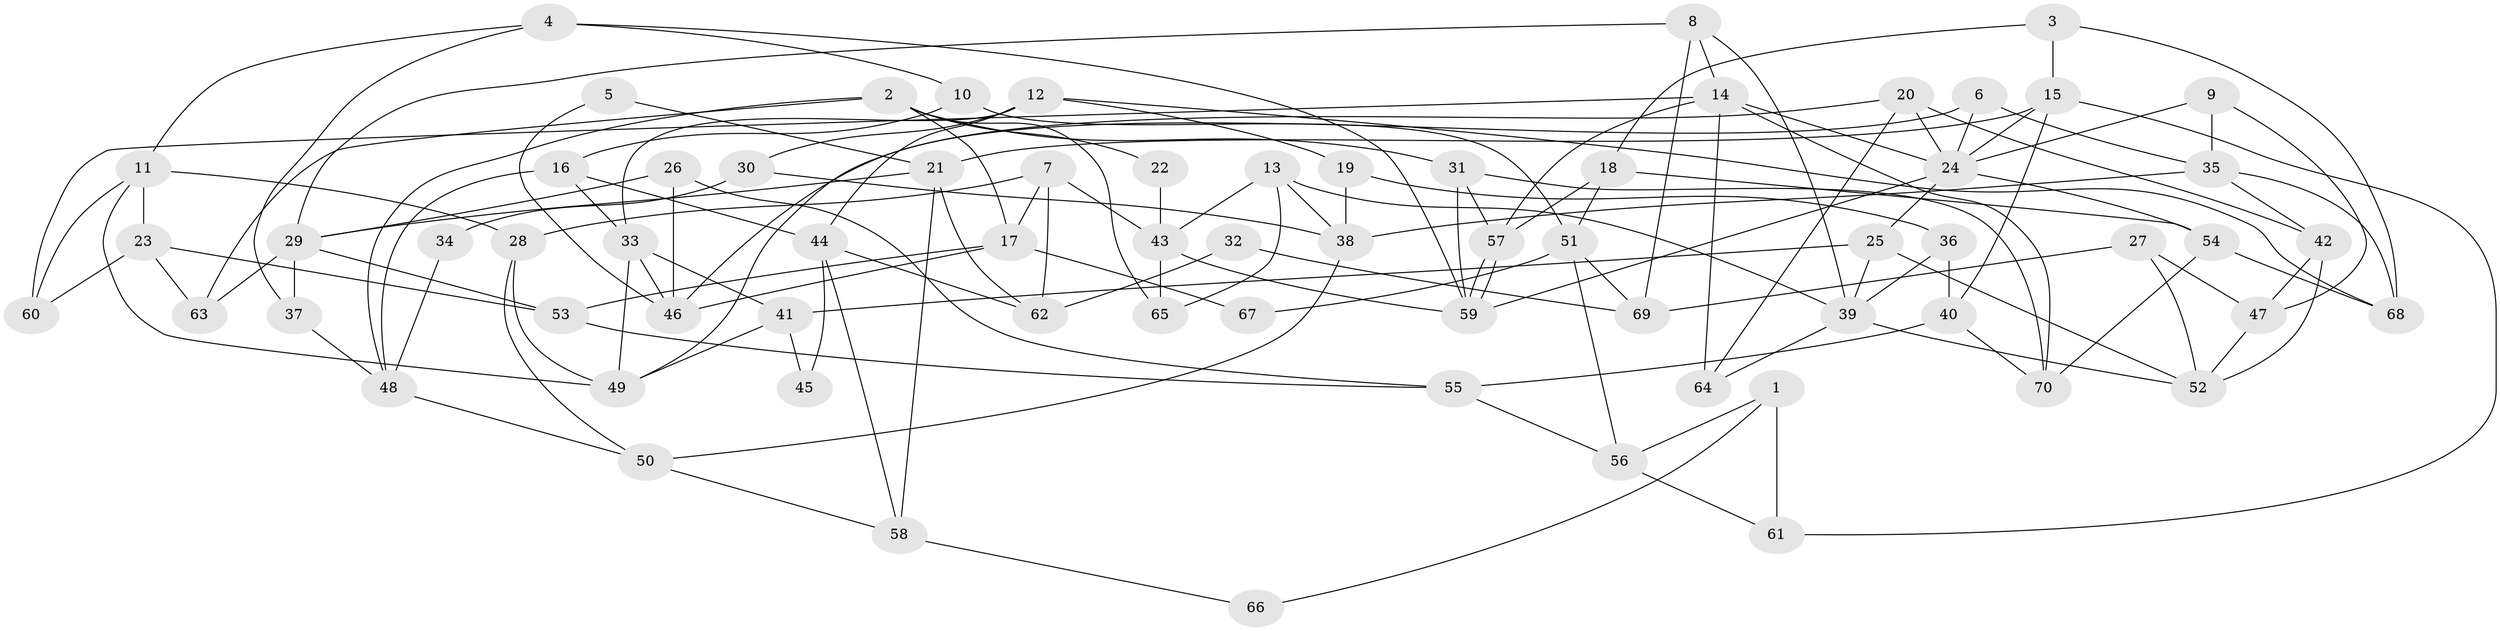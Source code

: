 // Generated by graph-tools (version 1.1) at 2025/36/03/09/25 02:36:26]
// undirected, 70 vertices, 140 edges
graph export_dot {
graph [start="1"]
  node [color=gray90,style=filled];
  1;
  2;
  3;
  4;
  5;
  6;
  7;
  8;
  9;
  10;
  11;
  12;
  13;
  14;
  15;
  16;
  17;
  18;
  19;
  20;
  21;
  22;
  23;
  24;
  25;
  26;
  27;
  28;
  29;
  30;
  31;
  32;
  33;
  34;
  35;
  36;
  37;
  38;
  39;
  40;
  41;
  42;
  43;
  44;
  45;
  46;
  47;
  48;
  49;
  50;
  51;
  52;
  53;
  54;
  55;
  56;
  57;
  58;
  59;
  60;
  61;
  62;
  63;
  64;
  65;
  66;
  67;
  68;
  69;
  70;
  1 -- 61;
  1 -- 56;
  1 -- 66;
  2 -- 17;
  2 -- 63;
  2 -- 22;
  2 -- 31;
  2 -- 48;
  2 -- 65;
  3 -- 15;
  3 -- 18;
  3 -- 68;
  4 -- 11;
  4 -- 59;
  4 -- 10;
  4 -- 37;
  5 -- 21;
  5 -- 46;
  6 -- 24;
  6 -- 35;
  6 -- 46;
  7 -- 43;
  7 -- 17;
  7 -- 28;
  7 -- 62;
  8 -- 39;
  8 -- 29;
  8 -- 14;
  8 -- 69;
  9 -- 47;
  9 -- 24;
  9 -- 35;
  10 -- 51;
  10 -- 16;
  11 -- 49;
  11 -- 28;
  11 -- 23;
  11 -- 60;
  12 -- 68;
  12 -- 33;
  12 -- 19;
  12 -- 30;
  12 -- 44;
  13 -- 65;
  13 -- 38;
  13 -- 39;
  13 -- 43;
  14 -- 70;
  14 -- 24;
  14 -- 57;
  14 -- 60;
  14 -- 64;
  15 -- 24;
  15 -- 21;
  15 -- 40;
  15 -- 61;
  16 -- 48;
  16 -- 33;
  16 -- 44;
  17 -- 46;
  17 -- 53;
  17 -- 67;
  18 -- 57;
  18 -- 54;
  18 -- 51;
  19 -- 36;
  19 -- 38;
  20 -- 64;
  20 -- 24;
  20 -- 42;
  20 -- 49;
  21 -- 29;
  21 -- 62;
  21 -- 58;
  22 -- 43;
  23 -- 60;
  23 -- 53;
  23 -- 63;
  24 -- 59;
  24 -- 25;
  24 -- 54;
  25 -- 39;
  25 -- 41;
  25 -- 52;
  26 -- 55;
  26 -- 46;
  26 -- 29;
  27 -- 47;
  27 -- 52;
  27 -- 69;
  28 -- 49;
  28 -- 50;
  29 -- 37;
  29 -- 53;
  29 -- 63;
  30 -- 38;
  30 -- 34;
  31 -- 57;
  31 -- 59;
  31 -- 70;
  32 -- 62;
  32 -- 69;
  33 -- 49;
  33 -- 41;
  33 -- 46;
  34 -- 48;
  35 -- 38;
  35 -- 42;
  35 -- 68;
  36 -- 40;
  36 -- 39;
  37 -- 48;
  38 -- 50;
  39 -- 52;
  39 -- 64;
  40 -- 70;
  40 -- 55;
  41 -- 45;
  41 -- 49;
  42 -- 47;
  42 -- 52;
  43 -- 59;
  43 -- 65;
  44 -- 45;
  44 -- 58;
  44 -- 62;
  47 -- 52;
  48 -- 50;
  50 -- 58;
  51 -- 69;
  51 -- 56;
  51 -- 67;
  53 -- 55;
  54 -- 68;
  54 -- 70;
  55 -- 56;
  56 -- 61;
  57 -- 59;
  57 -- 59;
  58 -- 66;
}
